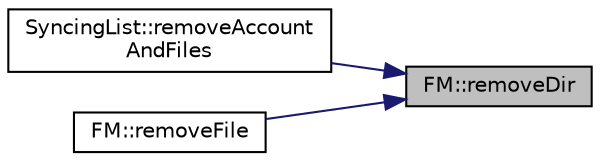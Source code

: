 digraph "FM::removeDir"
{
 // INTERACTIVE_SVG=YES
 // LATEX_PDF_SIZE
  edge [fontname="Helvetica",fontsize="10",labelfontname="Helvetica",labelfontsize="10"];
  node [fontname="Helvetica",fontsize="10",shape=record];
  rankdir="RL";
  Node469 [label="FM::removeDir",height=0.2,width=0.4,color="black", fillcolor="grey75", style="filled", fontcolor="black",tooltip=" "];
  Node469 -> Node470 [dir="back",color="midnightblue",fontsize="10",style="solid",fontname="Helvetica"];
  Node470 [label="SyncingList::removeAccount\lAndFiles",height=0.2,width=0.4,color="black", fillcolor="white", style="filled",URL="$class_syncing_list.html#ae368a7734c38bf8831523533ce2cad2f",tooltip=" "];
  Node469 -> Node471 [dir="back",color="midnightblue",fontsize="10",style="solid",fontname="Helvetica"];
  Node471 [label="FM::removeFile",height=0.2,width=0.4,color="black", fillcolor="white", style="filled",URL="$class_f_m.html#a8da3f147cc8bc3fccd137ad752352fe3",tooltip=" "];
}
